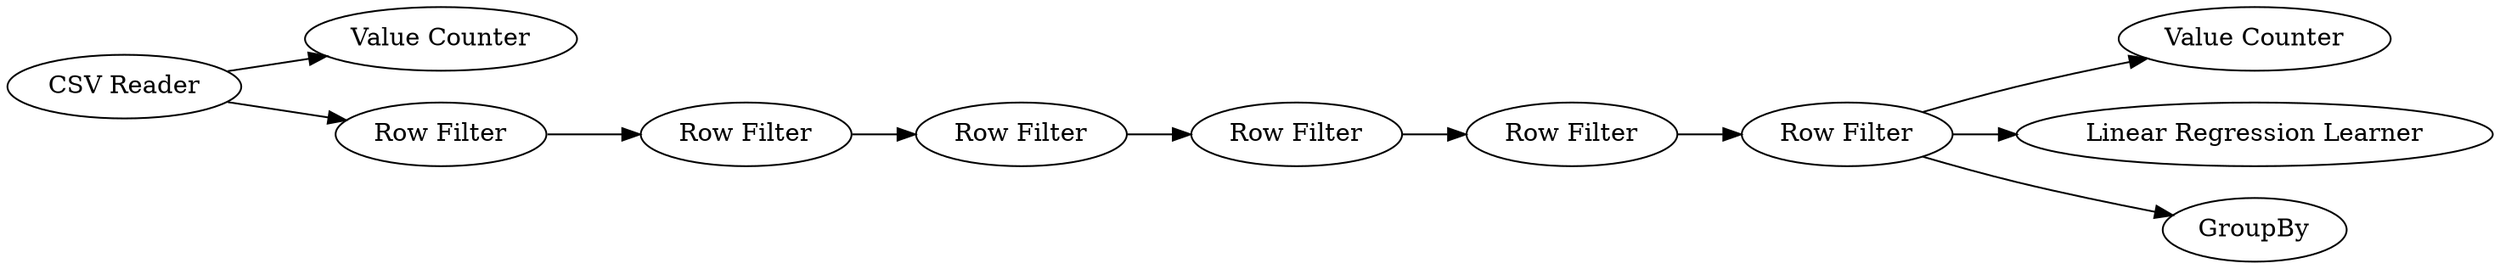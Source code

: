 digraph {
	29 -> 31
	1 -> 30
	29 -> 2
	1 -> 24
	25 -> 26
	24 -> 25
	26 -> 27
	29 -> 33
	27 -> 28
	28 -> 29
	24 [label="Row Filter"]
	27 [label="Row Filter"]
	1 [label="CSV Reader"]
	29 [label="Row Filter"]
	28 [label="Row Filter"]
	31 [label="Value Counter"]
	26 [label="Row Filter"]
	25 [label="Row Filter"]
	33 [label=GroupBy]
	30 [label="Value Counter"]
	2 [label="Linear Regression Learner"]
	rankdir=LR
}
